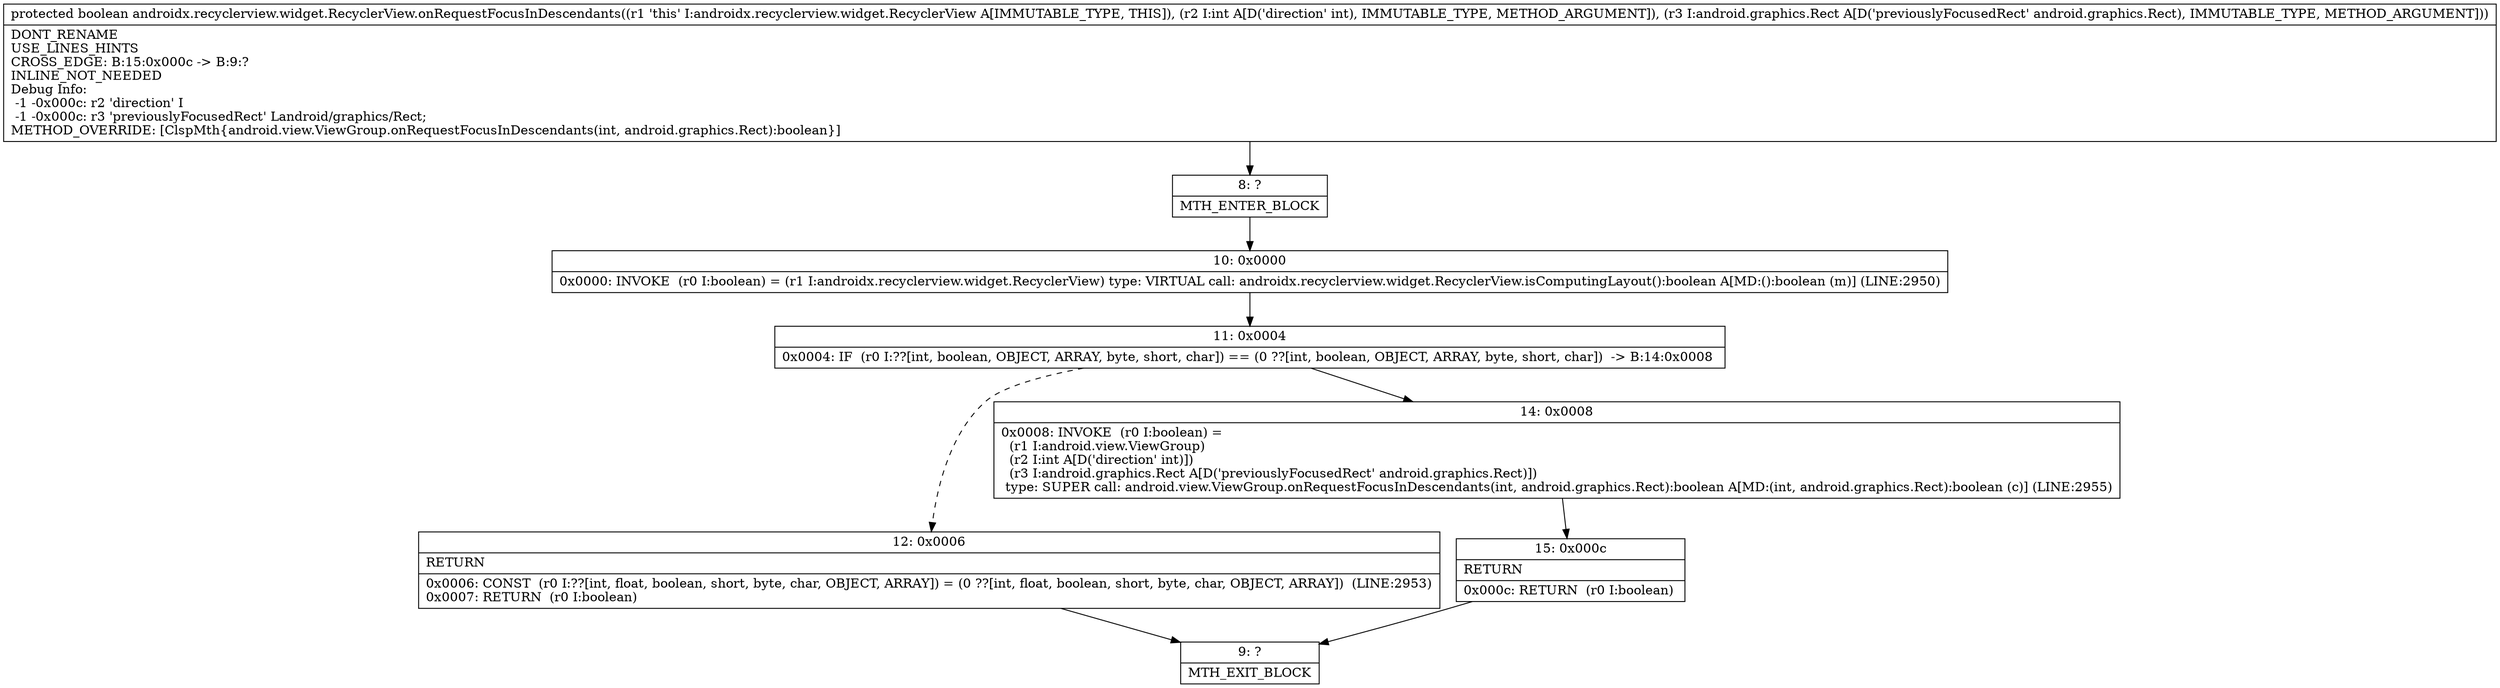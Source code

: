 digraph "CFG forandroidx.recyclerview.widget.RecyclerView.onRequestFocusInDescendants(ILandroid\/graphics\/Rect;)Z" {
Node_8 [shape=record,label="{8\:\ ?|MTH_ENTER_BLOCK\l}"];
Node_10 [shape=record,label="{10\:\ 0x0000|0x0000: INVOKE  (r0 I:boolean) = (r1 I:androidx.recyclerview.widget.RecyclerView) type: VIRTUAL call: androidx.recyclerview.widget.RecyclerView.isComputingLayout():boolean A[MD:():boolean (m)] (LINE:2950)\l}"];
Node_11 [shape=record,label="{11\:\ 0x0004|0x0004: IF  (r0 I:??[int, boolean, OBJECT, ARRAY, byte, short, char]) == (0 ??[int, boolean, OBJECT, ARRAY, byte, short, char])  \-\> B:14:0x0008 \l}"];
Node_12 [shape=record,label="{12\:\ 0x0006|RETURN\l|0x0006: CONST  (r0 I:??[int, float, boolean, short, byte, char, OBJECT, ARRAY]) = (0 ??[int, float, boolean, short, byte, char, OBJECT, ARRAY])  (LINE:2953)\l0x0007: RETURN  (r0 I:boolean) \l}"];
Node_9 [shape=record,label="{9\:\ ?|MTH_EXIT_BLOCK\l}"];
Node_14 [shape=record,label="{14\:\ 0x0008|0x0008: INVOKE  (r0 I:boolean) = \l  (r1 I:android.view.ViewGroup)\l  (r2 I:int A[D('direction' int)])\l  (r3 I:android.graphics.Rect A[D('previouslyFocusedRect' android.graphics.Rect)])\l type: SUPER call: android.view.ViewGroup.onRequestFocusInDescendants(int, android.graphics.Rect):boolean A[MD:(int, android.graphics.Rect):boolean (c)] (LINE:2955)\l}"];
Node_15 [shape=record,label="{15\:\ 0x000c|RETURN\l|0x000c: RETURN  (r0 I:boolean) \l}"];
MethodNode[shape=record,label="{protected boolean androidx.recyclerview.widget.RecyclerView.onRequestFocusInDescendants((r1 'this' I:androidx.recyclerview.widget.RecyclerView A[IMMUTABLE_TYPE, THIS]), (r2 I:int A[D('direction' int), IMMUTABLE_TYPE, METHOD_ARGUMENT]), (r3 I:android.graphics.Rect A[D('previouslyFocusedRect' android.graphics.Rect), IMMUTABLE_TYPE, METHOD_ARGUMENT]))  | DONT_RENAME\lUSE_LINES_HINTS\lCROSS_EDGE: B:15:0x000c \-\> B:9:?\lINLINE_NOT_NEEDED\lDebug Info:\l  \-1 \-0x000c: r2 'direction' I\l  \-1 \-0x000c: r3 'previouslyFocusedRect' Landroid\/graphics\/Rect;\lMETHOD_OVERRIDE: [ClspMth\{android.view.ViewGroup.onRequestFocusInDescendants(int, android.graphics.Rect):boolean\}]\l}"];
MethodNode -> Node_8;Node_8 -> Node_10;
Node_10 -> Node_11;
Node_11 -> Node_12[style=dashed];
Node_11 -> Node_14;
Node_12 -> Node_9;
Node_14 -> Node_15;
Node_15 -> Node_9;
}

